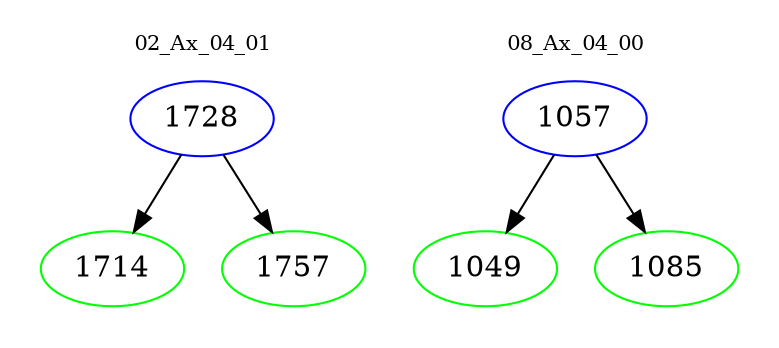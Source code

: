 digraph{
subgraph cluster_0 {
color = white
label = "02_Ax_04_01";
fontsize=10;
T0_1728 [label="1728", color="blue"]
T0_1728 -> T0_1714 [color="black"]
T0_1714 [label="1714", color="green"]
T0_1728 -> T0_1757 [color="black"]
T0_1757 [label="1757", color="green"]
}
subgraph cluster_1 {
color = white
label = "08_Ax_04_00";
fontsize=10;
T1_1057 [label="1057", color="blue"]
T1_1057 -> T1_1049 [color="black"]
T1_1049 [label="1049", color="green"]
T1_1057 -> T1_1085 [color="black"]
T1_1085 [label="1085", color="green"]
}
}
